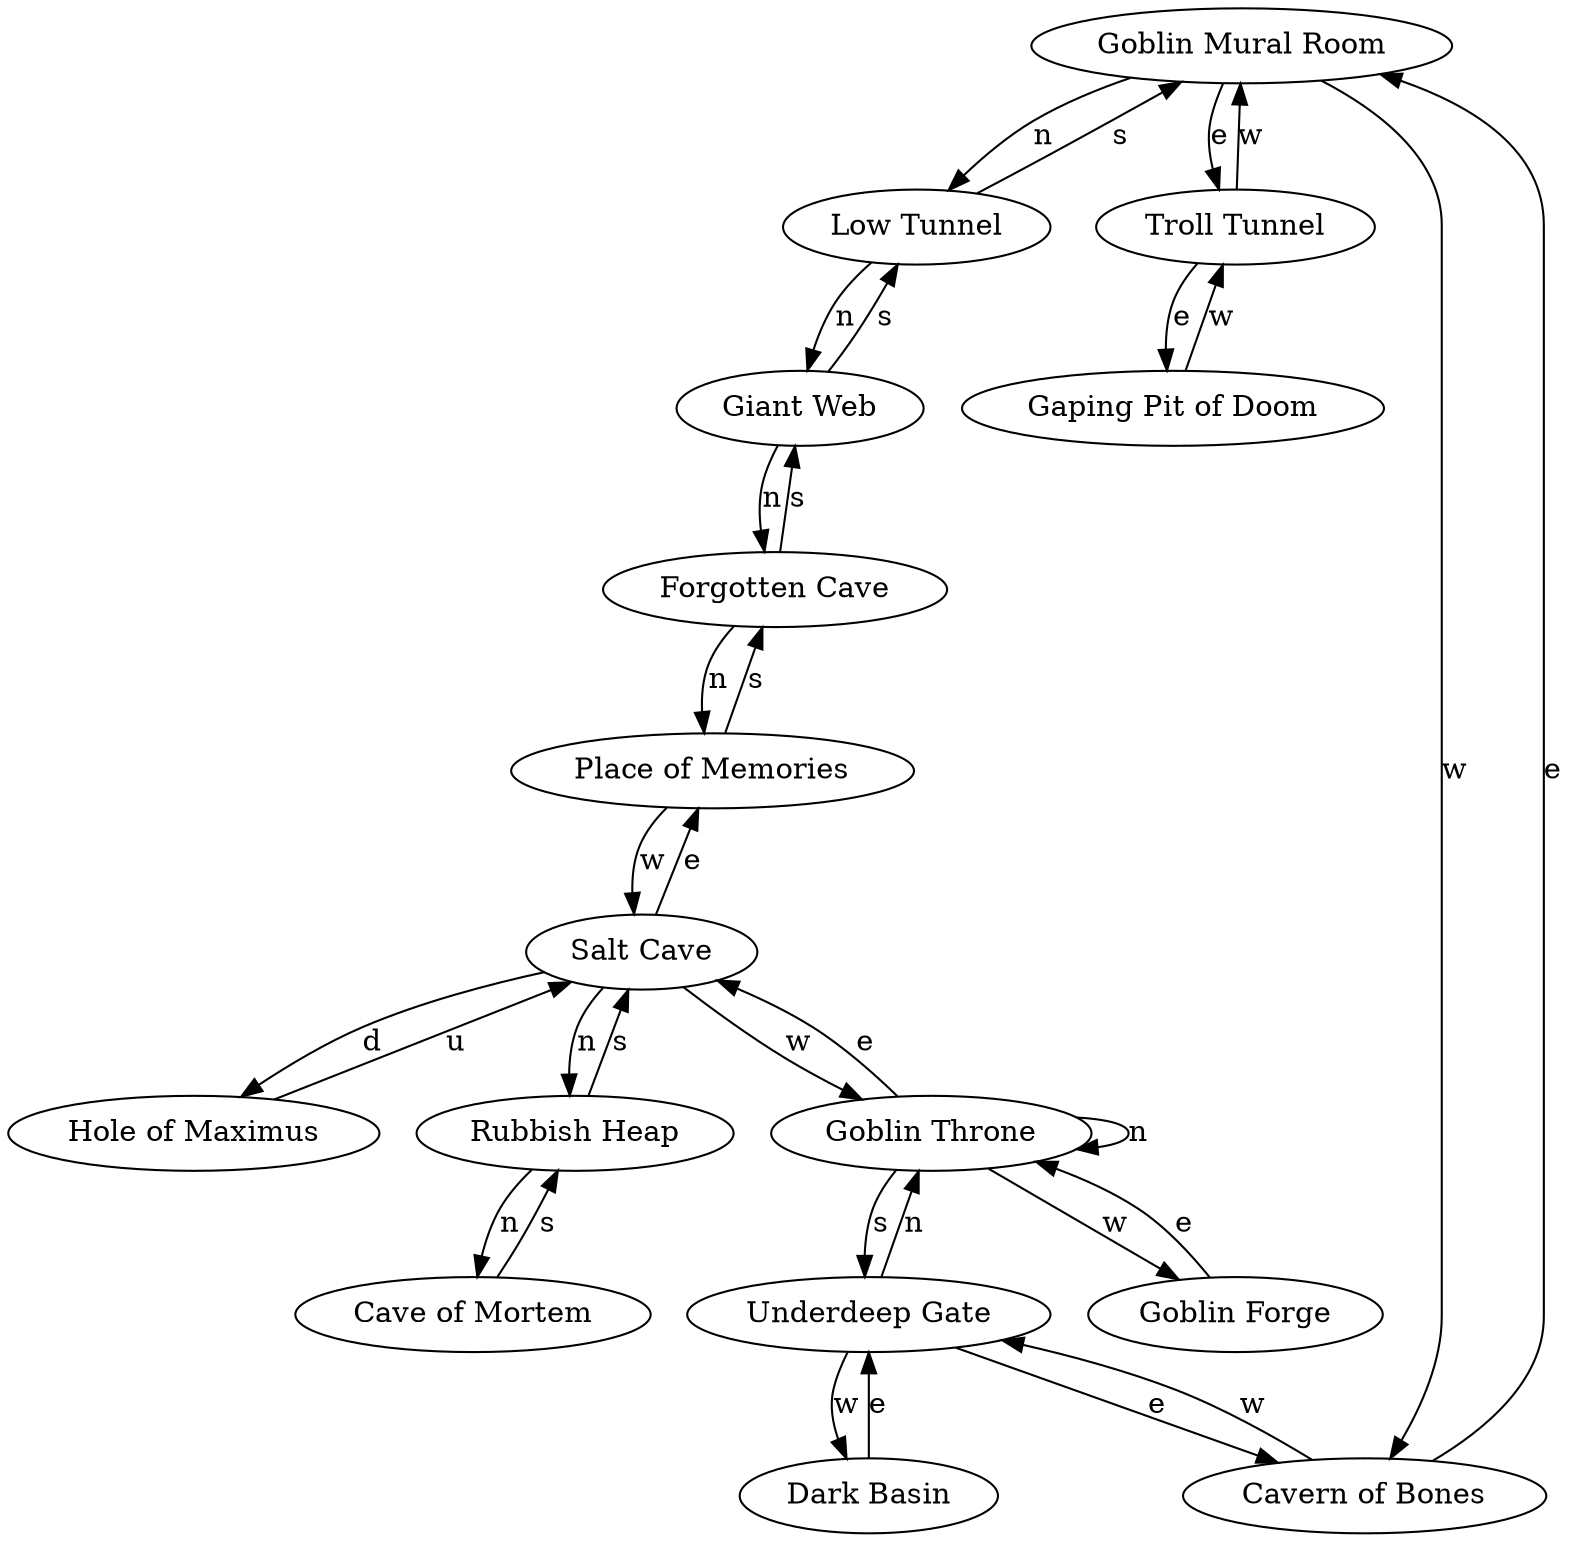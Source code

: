 digraph monster {
room_11 [label="Goblin Mural Room"];
room_11 -> room_313 [label="n"];
room_11 -> room_34 [label="e"];
room_11 -> room_147 [label="w"];
room_34 [label="Troll Tunnel"];
room_34 -> room_41 [label="e"];
room_34 -> room_11 [label="w"];
room_41 [label="Gaping Pit of Doom"];
room_41 -> room_34 [label="w"];
room_139 [label="Underdeep Gate"];
room_139 -> room_320 [label="n"];
room_139 -> room_147 [label="e"];
room_139 -> room_146 [label="w"];
room_146 [label="Dark Basin"];
room_146 -> room_139 [label="e"];
room_147 [label="Cavern of Bones"];
room_147 -> room_11 [label="e"];
room_147 -> room_139 [label="w"];
room_275 [label="Hole of Maximus"];
room_275 -> room_317 [label="u"];
room_313 [label="Low Tunnel"];
room_313 -> room_314 [label="n"];
room_313 -> room_11 [label="s"];
room_314 [label="Giant Web"];
room_314 -> room_315 [label="n"];
room_314 -> room_313 [label="s"];
room_315 [label="Forgotten Cave"];
room_315 -> room_316 [label="n"];
room_315 -> room_314 [label="s"];
room_316 [label="Place of Memories"];
room_316 -> room_315 [label="s"];
room_316 -> room_317 [label="w"];
room_317 [label="Salt Cave"];
room_317 -> room_318 [label="n"];
room_317 -> room_316 [label="e"];
room_317 -> room_320 [label="w"];
room_317 -> room_275 [label="d"];
room_318 [label="Rubbish Heap"];
room_318 -> room_319 [label="n"];
room_318 -> room_317 [label="s"];
room_319 [label="Cave of Mortem"];
room_319 -> room_318 [label="s"];
room_320 [label="Goblin Throne"];
room_320 -> room_320 [label="n"];
room_320 -> room_139 [label="s"];
room_320 -> room_317 [label="e"];
room_320 -> room_366 [label="w"];
room_366 [label="Goblin Forge"];
room_366 -> room_320 [label="e"];
}
